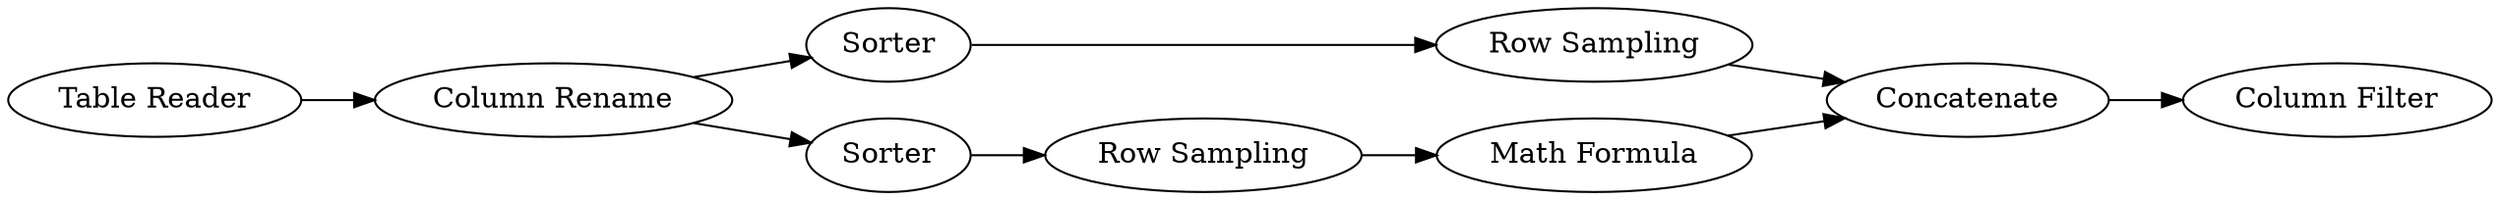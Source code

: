 digraph {
	33 -> 27
	35 -> 27
	27 -> 53
	31 -> 33
	28 -> 31
	32 -> 35
	57 -> 28
	30 -> 32
	28 -> 30
	27 [label=Concatenate]
	57 [label="Table Reader"]
	35 [label="Math Formula"]
	53 [label="Column Filter"]
	28 [label="Column Rename"]
	31 [label=Sorter]
	32 [label="Row Sampling"]
	33 [label="Row Sampling"]
	30 [label=Sorter]
	rankdir=LR
}
